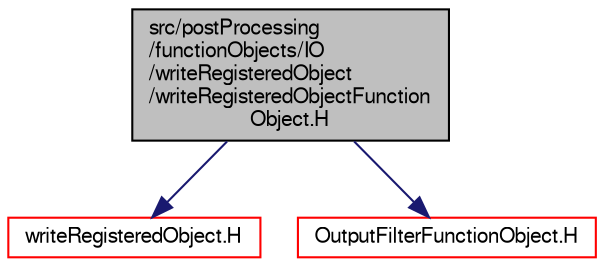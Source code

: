 digraph "src/postProcessing/functionObjects/IO/writeRegisteredObject/writeRegisteredObjectFunctionObject.H"
{
  bgcolor="transparent";
  edge [fontname="FreeSans",fontsize="10",labelfontname="FreeSans",labelfontsize="10"];
  node [fontname="FreeSans",fontsize="10",shape=record];
  Node0 [label="src/postProcessing\l/functionObjects/IO\l/writeRegisteredObject\l/writeRegisteredObjectFunction\lObject.H",height=0.2,width=0.4,color="black", fillcolor="grey75", style="filled", fontcolor="black"];
  Node0 -> Node1 [color="midnightblue",fontsize="10",style="solid",fontname="FreeSans"];
  Node1 [label="writeRegisteredObject.H",height=0.2,width=0.4,color="red",URL="$a13640.html"];
  Node0 -> Node66 [color="midnightblue",fontsize="10",style="solid",fontname="FreeSans"];
  Node66 [label="OutputFilterFunctionObject.H",height=0.2,width=0.4,color="red",URL="$a08975.html"];
}
